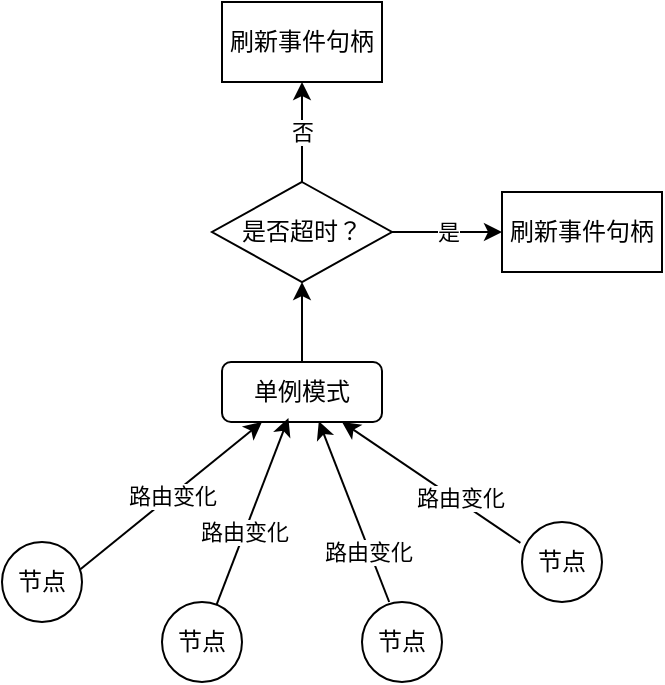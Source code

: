 <mxfile version="21.3.3" type="github">
  <diagram name="第 1 页" id="vklCzTIyyUpf36seKNzO">
    <mxGraphModel dx="1032" dy="433" grid="0" gridSize="10" guides="1" tooltips="1" connect="1" arrows="1" fold="1" page="0" pageScale="1" pageWidth="3300" pageHeight="4681" math="0" shadow="0">
      <root>
        <mxCell id="0" />
        <mxCell id="1" parent="0" />
        <mxCell id="lodPdiGszSY0g43xRKaI-1" value="节点" style="ellipse;whiteSpace=wrap;html=1;aspect=fixed;" vertex="1" parent="1">
          <mxGeometry x="290" y="390" width="40" height="40" as="geometry" />
        </mxCell>
        <mxCell id="lodPdiGszSY0g43xRKaI-2" value="节点" style="ellipse;whiteSpace=wrap;html=1;aspect=fixed;" vertex="1" parent="1">
          <mxGeometry x="370" y="420" width="40" height="40" as="geometry" />
        </mxCell>
        <mxCell id="lodPdiGszSY0g43xRKaI-3" value="节点" style="ellipse;whiteSpace=wrap;html=1;aspect=fixed;" vertex="1" parent="1">
          <mxGeometry x="470" y="420" width="40" height="40" as="geometry" />
        </mxCell>
        <mxCell id="lodPdiGszSY0g43xRKaI-4" value="节点" style="ellipse;whiteSpace=wrap;html=1;aspect=fixed;" vertex="1" parent="1">
          <mxGeometry x="550" y="380" width="40" height="40" as="geometry" />
        </mxCell>
        <mxCell id="lodPdiGszSY0g43xRKaI-11" style="edgeStyle=orthogonalEdgeStyle;rounded=0;orthogonalLoop=1;jettySize=auto;html=1;exitX=0.5;exitY=0;exitDx=0;exitDy=0;" edge="1" parent="1" source="lodPdiGszSY0g43xRKaI-5">
          <mxGeometry relative="1" as="geometry">
            <mxPoint x="440" y="260" as="targetPoint" />
          </mxGeometry>
        </mxCell>
        <mxCell id="lodPdiGszSY0g43xRKaI-5" value="单例模式" style="rounded=1;whiteSpace=wrap;html=1;" vertex="1" parent="1">
          <mxGeometry x="400" y="300" width="80" height="30" as="geometry" />
        </mxCell>
        <mxCell id="lodPdiGszSY0g43xRKaI-6" value="路由变化" style="endArrow=classic;html=1;rounded=0;entryX=0.25;entryY=1;entryDx=0;entryDy=0;exitX=0.98;exitY=0.34;exitDx=0;exitDy=0;exitPerimeter=0;" edge="1" parent="1" source="lodPdiGszSY0g43xRKaI-1" target="lodPdiGszSY0g43xRKaI-5">
          <mxGeometry width="50" height="50" relative="1" as="geometry">
            <mxPoint x="290" y="390" as="sourcePoint" />
            <mxPoint x="340" y="340" as="targetPoint" />
          </mxGeometry>
        </mxCell>
        <mxCell id="lodPdiGszSY0g43xRKaI-8" value="" style="endArrow=classic;html=1;rounded=0;exitX=0.68;exitY=0.04;exitDx=0;exitDy=0;exitPerimeter=0;entryX=0.415;entryY=0.933;entryDx=0;entryDy=0;entryPerimeter=0;" edge="1" parent="1" source="lodPdiGszSY0g43xRKaI-2" target="lodPdiGszSY0g43xRKaI-5">
          <mxGeometry width="50" height="50" relative="1" as="geometry">
            <mxPoint x="210" y="480" as="sourcePoint" />
            <mxPoint x="440" y="330" as="targetPoint" />
          </mxGeometry>
        </mxCell>
        <mxCell id="lodPdiGszSY0g43xRKaI-16" value="路由变化" style="edgeLabel;html=1;align=center;verticalAlign=middle;resizable=0;points=[];" vertex="1" connectable="0" parent="lodPdiGszSY0g43xRKaI-8">
          <mxGeometry x="-0.226" y="1" relative="1" as="geometry">
            <mxPoint as="offset" />
          </mxGeometry>
        </mxCell>
        <mxCell id="lodPdiGszSY0g43xRKaI-9" value="" style="endArrow=classic;html=1;rounded=0;exitX=0.34;exitY=0;exitDx=0;exitDy=0;exitPerimeter=0;entryX=0.605;entryY=0.987;entryDx=0;entryDy=0;entryPerimeter=0;" edge="1" parent="1" source="lodPdiGszSY0g43xRKaI-3" target="lodPdiGszSY0g43xRKaI-5">
          <mxGeometry width="50" height="50" relative="1" as="geometry">
            <mxPoint x="460" y="400" as="sourcePoint" />
            <mxPoint x="440" y="330" as="targetPoint" />
          </mxGeometry>
        </mxCell>
        <mxCell id="lodPdiGszSY0g43xRKaI-17" value="路由变化" style="edgeLabel;html=1;align=center;verticalAlign=middle;resizable=0;points=[];" vertex="1" connectable="0" parent="lodPdiGszSY0g43xRKaI-9">
          <mxGeometry x="-0.423" y="1" relative="1" as="geometry">
            <mxPoint as="offset" />
          </mxGeometry>
        </mxCell>
        <mxCell id="lodPdiGszSY0g43xRKaI-10" value="" style="endArrow=classic;html=1;rounded=0;entryX=0.75;entryY=1;entryDx=0;entryDy=0;exitX=-0.02;exitY=0.26;exitDx=0;exitDy=0;exitPerimeter=0;" edge="1" parent="1" source="lodPdiGszSY0g43xRKaI-4" target="lodPdiGszSY0g43xRKaI-5">
          <mxGeometry width="50" height="50" relative="1" as="geometry">
            <mxPoint x="509" y="374" as="sourcePoint" />
            <mxPoint x="440" y="330" as="targetPoint" />
          </mxGeometry>
        </mxCell>
        <mxCell id="lodPdiGszSY0g43xRKaI-18" value="路由变化" style="edgeLabel;html=1;align=center;verticalAlign=middle;resizable=0;points=[];" vertex="1" connectable="0" parent="lodPdiGszSY0g43xRKaI-10">
          <mxGeometry x="-0.295" y="-1" relative="1" as="geometry">
            <mxPoint y="-1" as="offset" />
          </mxGeometry>
        </mxCell>
        <mxCell id="lodPdiGszSY0g43xRKaI-13" value="刷新事件句柄" style="rounded=0;whiteSpace=wrap;html=1;" vertex="1" parent="1">
          <mxGeometry x="540" y="215" width="80" height="40" as="geometry" />
        </mxCell>
        <mxCell id="lodPdiGszSY0g43xRKaI-20" value="否" style="edgeStyle=orthogonalEdgeStyle;rounded=0;orthogonalLoop=1;jettySize=auto;html=1;exitX=0.5;exitY=0;exitDx=0;exitDy=0;" edge="1" parent="1" source="lodPdiGszSY0g43xRKaI-14" target="lodPdiGszSY0g43xRKaI-15">
          <mxGeometry relative="1" as="geometry" />
        </mxCell>
        <mxCell id="lodPdiGszSY0g43xRKaI-21" value="是" style="edgeStyle=orthogonalEdgeStyle;rounded=0;orthogonalLoop=1;jettySize=auto;html=1;exitX=1;exitY=0.5;exitDx=0;exitDy=0;entryX=0;entryY=0.5;entryDx=0;entryDy=0;" edge="1" parent="1" source="lodPdiGszSY0g43xRKaI-14" target="lodPdiGszSY0g43xRKaI-13">
          <mxGeometry relative="1" as="geometry" />
        </mxCell>
        <mxCell id="lodPdiGszSY0g43xRKaI-14" value="是否超时？" style="rhombus;whiteSpace=wrap;html=1;" vertex="1" parent="1">
          <mxGeometry x="395" y="210" width="90" height="50" as="geometry" />
        </mxCell>
        <mxCell id="lodPdiGszSY0g43xRKaI-15" value="刷新事件句柄" style="rounded=0;whiteSpace=wrap;html=1;" vertex="1" parent="1">
          <mxGeometry x="400" y="120" width="80" height="40" as="geometry" />
        </mxCell>
      </root>
    </mxGraphModel>
  </diagram>
</mxfile>
